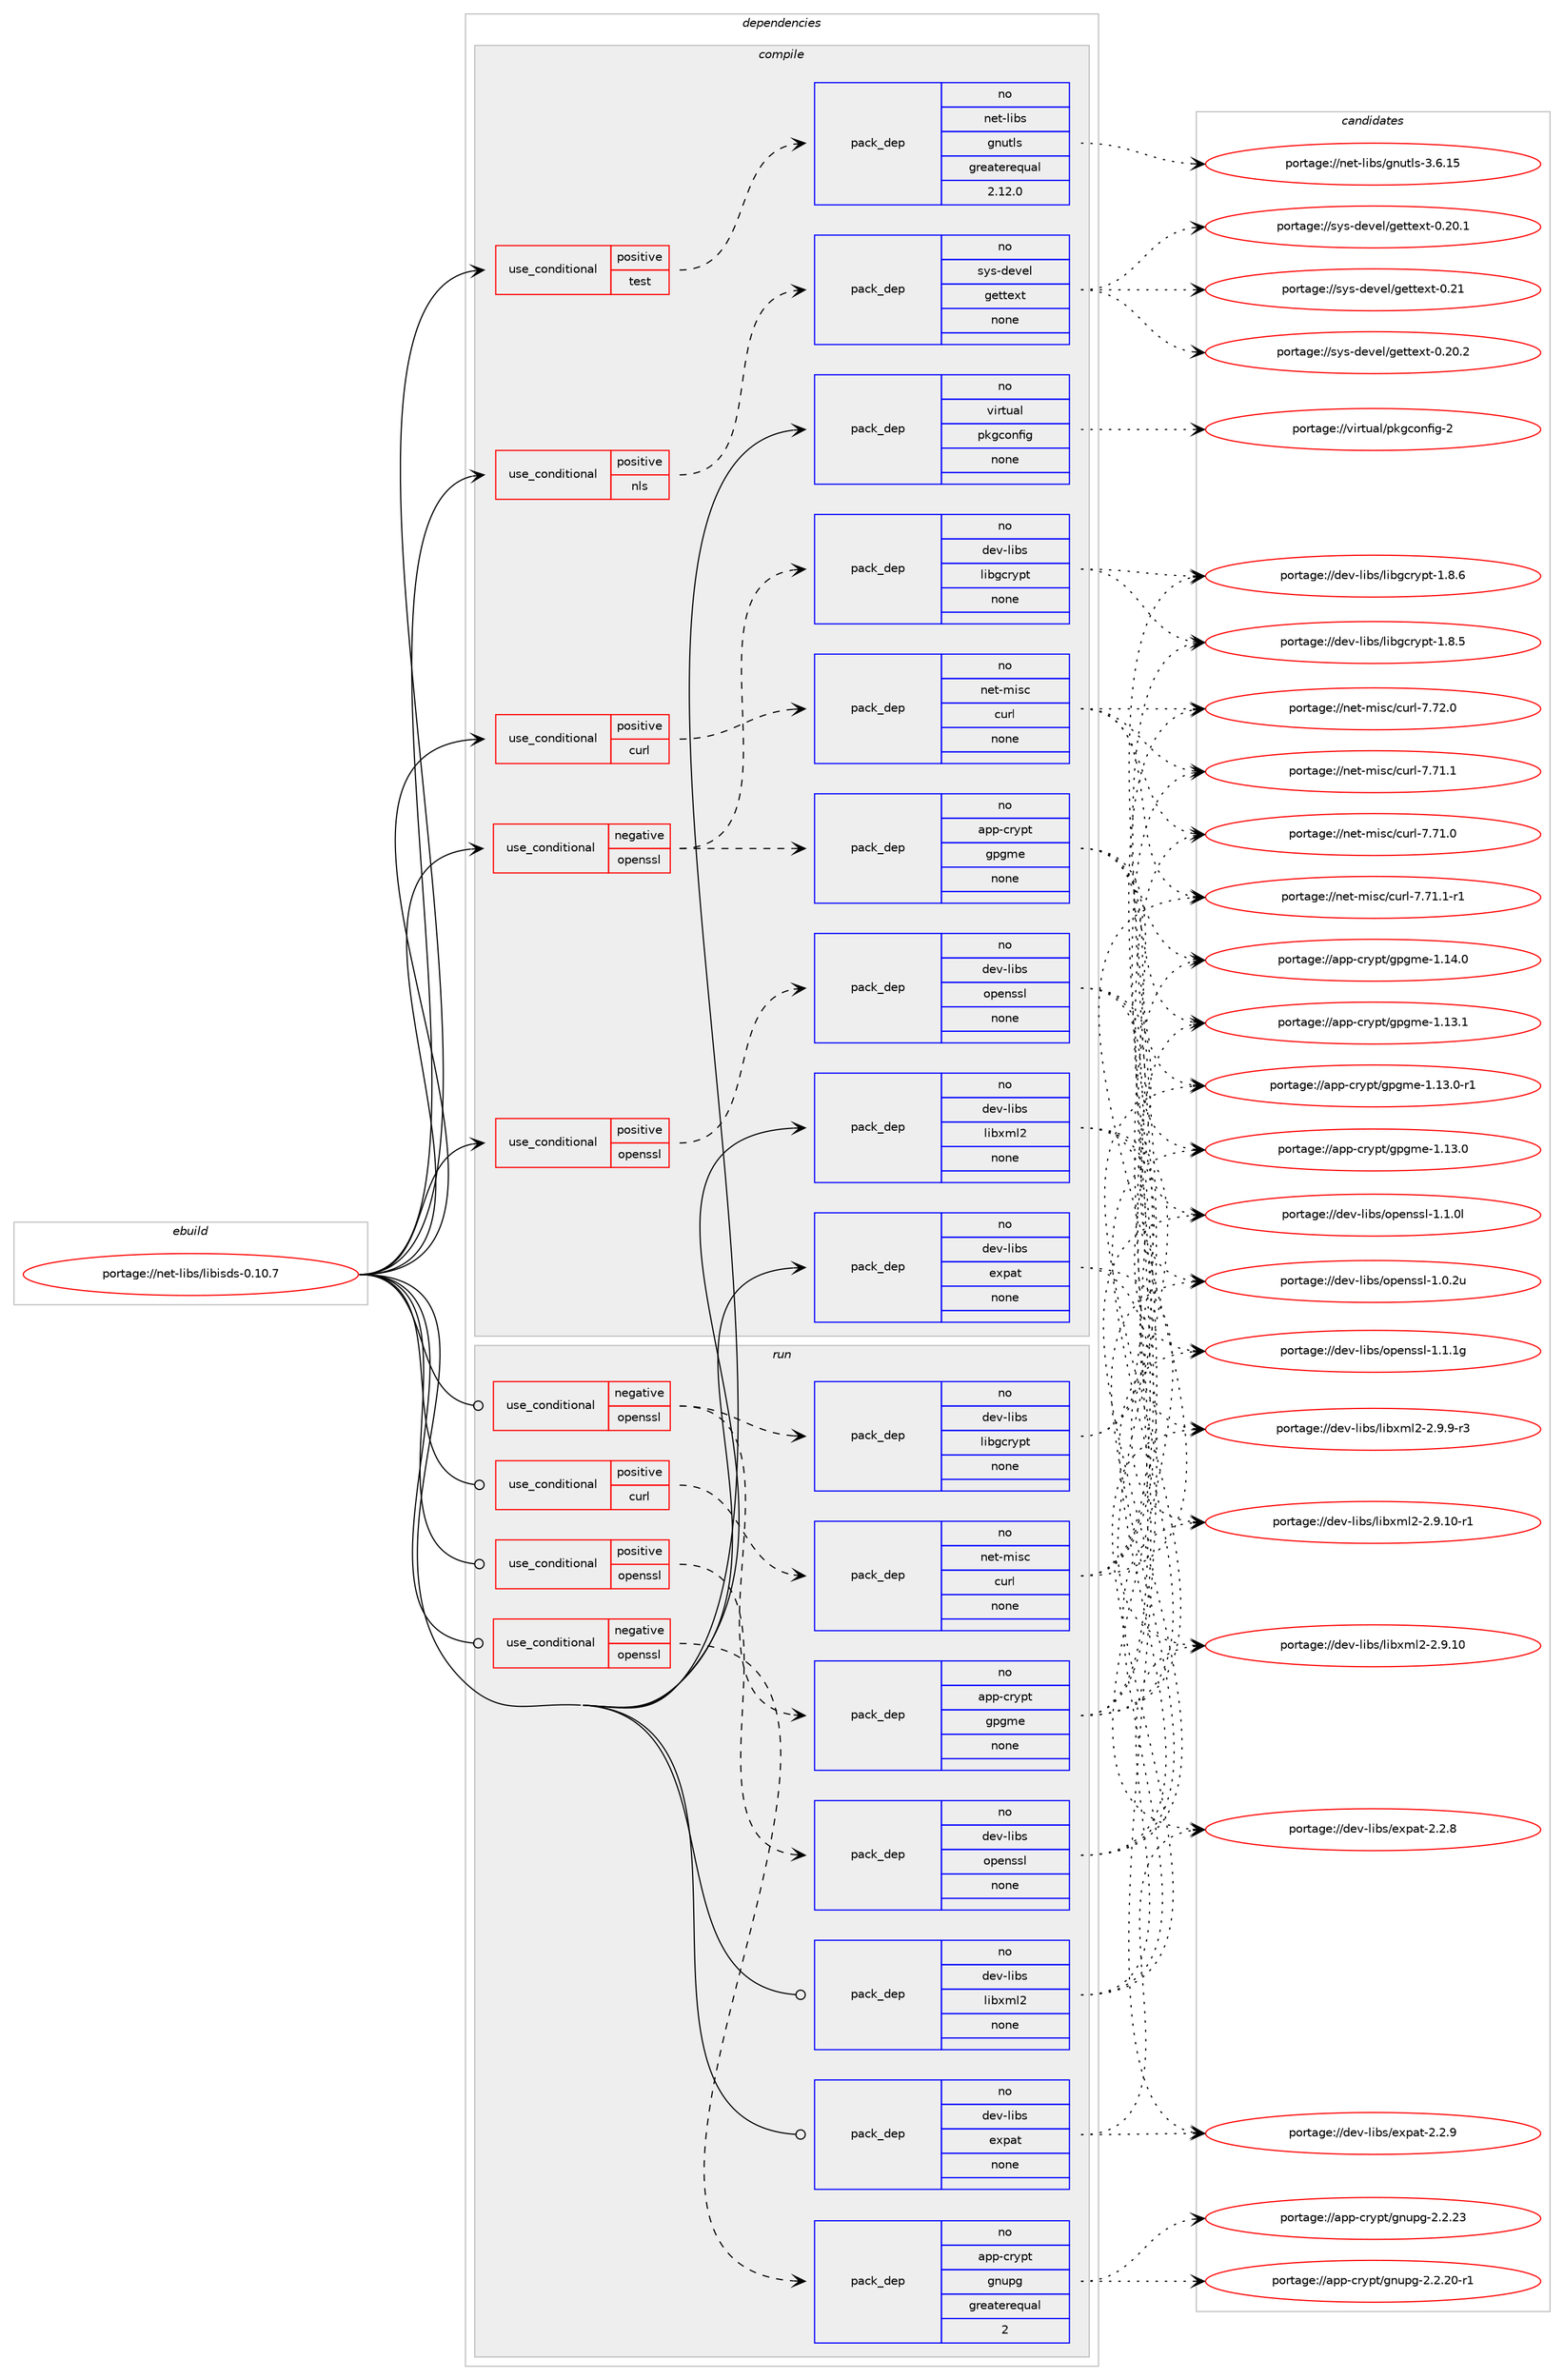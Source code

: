 digraph prolog {

# *************
# Graph options
# *************

newrank=true;
concentrate=true;
compound=true;
graph [rankdir=LR,fontname=Helvetica,fontsize=10,ranksep=1.5];#, ranksep=2.5, nodesep=0.2];
edge  [arrowhead=vee];
node  [fontname=Helvetica,fontsize=10];

# **********
# The ebuild
# **********

subgraph cluster_leftcol {
color=gray;
rank=same;
label=<<i>ebuild</i>>;
id [label="portage://net-libs/libisds-0.10.7", color=red, width=4, href="../net-libs/libisds-0.10.7.svg"];
}

# ****************
# The dependencies
# ****************

subgraph cluster_midcol {
color=gray;
label=<<i>dependencies</i>>;
subgraph cluster_compile {
fillcolor="#eeeeee";
style=filled;
label=<<i>compile</i>>;
subgraph cond608 {
dependency3829 [label=<<TABLE BORDER="0" CELLBORDER="1" CELLSPACING="0" CELLPADDING="4"><TR><TD ROWSPAN="3" CELLPADDING="10">use_conditional</TD></TR><TR><TD>negative</TD></TR><TR><TD>openssl</TD></TR></TABLE>>, shape=none, color=red];
subgraph pack3171 {
dependency3830 [label=<<TABLE BORDER="0" CELLBORDER="1" CELLSPACING="0" CELLPADDING="4" WIDTH="220"><TR><TD ROWSPAN="6" CELLPADDING="30">pack_dep</TD></TR><TR><TD WIDTH="110">no</TD></TR><TR><TD>app-crypt</TD></TR><TR><TD>gpgme</TD></TR><TR><TD>none</TD></TR><TR><TD></TD></TR></TABLE>>, shape=none, color=blue];
}
dependency3829:e -> dependency3830:w [weight=20,style="dashed",arrowhead="vee"];
subgraph pack3172 {
dependency3831 [label=<<TABLE BORDER="0" CELLBORDER="1" CELLSPACING="0" CELLPADDING="4" WIDTH="220"><TR><TD ROWSPAN="6" CELLPADDING="30">pack_dep</TD></TR><TR><TD WIDTH="110">no</TD></TR><TR><TD>dev-libs</TD></TR><TR><TD>libgcrypt</TD></TR><TR><TD>none</TD></TR><TR><TD></TD></TR></TABLE>>, shape=none, color=blue];
}
dependency3829:e -> dependency3831:w [weight=20,style="dashed",arrowhead="vee"];
}
id:e -> dependency3829:w [weight=20,style="solid",arrowhead="vee"];
subgraph cond609 {
dependency3832 [label=<<TABLE BORDER="0" CELLBORDER="1" CELLSPACING="0" CELLPADDING="4"><TR><TD ROWSPAN="3" CELLPADDING="10">use_conditional</TD></TR><TR><TD>positive</TD></TR><TR><TD>curl</TD></TR></TABLE>>, shape=none, color=red];
subgraph pack3173 {
dependency3833 [label=<<TABLE BORDER="0" CELLBORDER="1" CELLSPACING="0" CELLPADDING="4" WIDTH="220"><TR><TD ROWSPAN="6" CELLPADDING="30">pack_dep</TD></TR><TR><TD WIDTH="110">no</TD></TR><TR><TD>net-misc</TD></TR><TR><TD>curl</TD></TR><TR><TD>none</TD></TR><TR><TD></TD></TR></TABLE>>, shape=none, color=blue];
}
dependency3832:e -> dependency3833:w [weight=20,style="dashed",arrowhead="vee"];
}
id:e -> dependency3832:w [weight=20,style="solid",arrowhead="vee"];
subgraph cond610 {
dependency3834 [label=<<TABLE BORDER="0" CELLBORDER="1" CELLSPACING="0" CELLPADDING="4"><TR><TD ROWSPAN="3" CELLPADDING="10">use_conditional</TD></TR><TR><TD>positive</TD></TR><TR><TD>nls</TD></TR></TABLE>>, shape=none, color=red];
subgraph pack3174 {
dependency3835 [label=<<TABLE BORDER="0" CELLBORDER="1" CELLSPACING="0" CELLPADDING="4" WIDTH="220"><TR><TD ROWSPAN="6" CELLPADDING="30">pack_dep</TD></TR><TR><TD WIDTH="110">no</TD></TR><TR><TD>sys-devel</TD></TR><TR><TD>gettext</TD></TR><TR><TD>none</TD></TR><TR><TD></TD></TR></TABLE>>, shape=none, color=blue];
}
dependency3834:e -> dependency3835:w [weight=20,style="dashed",arrowhead="vee"];
}
id:e -> dependency3834:w [weight=20,style="solid",arrowhead="vee"];
subgraph cond611 {
dependency3836 [label=<<TABLE BORDER="0" CELLBORDER="1" CELLSPACING="0" CELLPADDING="4"><TR><TD ROWSPAN="3" CELLPADDING="10">use_conditional</TD></TR><TR><TD>positive</TD></TR><TR><TD>openssl</TD></TR></TABLE>>, shape=none, color=red];
subgraph pack3175 {
dependency3837 [label=<<TABLE BORDER="0" CELLBORDER="1" CELLSPACING="0" CELLPADDING="4" WIDTH="220"><TR><TD ROWSPAN="6" CELLPADDING="30">pack_dep</TD></TR><TR><TD WIDTH="110">no</TD></TR><TR><TD>dev-libs</TD></TR><TR><TD>openssl</TD></TR><TR><TD>none</TD></TR><TR><TD></TD></TR></TABLE>>, shape=none, color=blue];
}
dependency3836:e -> dependency3837:w [weight=20,style="dashed",arrowhead="vee"];
}
id:e -> dependency3836:w [weight=20,style="solid",arrowhead="vee"];
subgraph cond612 {
dependency3838 [label=<<TABLE BORDER="0" CELLBORDER="1" CELLSPACING="0" CELLPADDING="4"><TR><TD ROWSPAN="3" CELLPADDING="10">use_conditional</TD></TR><TR><TD>positive</TD></TR><TR><TD>test</TD></TR></TABLE>>, shape=none, color=red];
subgraph pack3176 {
dependency3839 [label=<<TABLE BORDER="0" CELLBORDER="1" CELLSPACING="0" CELLPADDING="4" WIDTH="220"><TR><TD ROWSPAN="6" CELLPADDING="30">pack_dep</TD></TR><TR><TD WIDTH="110">no</TD></TR><TR><TD>net-libs</TD></TR><TR><TD>gnutls</TD></TR><TR><TD>greaterequal</TD></TR><TR><TD>2.12.0</TD></TR></TABLE>>, shape=none, color=blue];
}
dependency3838:e -> dependency3839:w [weight=20,style="dashed",arrowhead="vee"];
}
id:e -> dependency3838:w [weight=20,style="solid",arrowhead="vee"];
subgraph pack3177 {
dependency3840 [label=<<TABLE BORDER="0" CELLBORDER="1" CELLSPACING="0" CELLPADDING="4" WIDTH="220"><TR><TD ROWSPAN="6" CELLPADDING="30">pack_dep</TD></TR><TR><TD WIDTH="110">no</TD></TR><TR><TD>dev-libs</TD></TR><TR><TD>expat</TD></TR><TR><TD>none</TD></TR><TR><TD></TD></TR></TABLE>>, shape=none, color=blue];
}
id:e -> dependency3840:w [weight=20,style="solid",arrowhead="vee"];
subgraph pack3178 {
dependency3841 [label=<<TABLE BORDER="0" CELLBORDER="1" CELLSPACING="0" CELLPADDING="4" WIDTH="220"><TR><TD ROWSPAN="6" CELLPADDING="30">pack_dep</TD></TR><TR><TD WIDTH="110">no</TD></TR><TR><TD>dev-libs</TD></TR><TR><TD>libxml2</TD></TR><TR><TD>none</TD></TR><TR><TD></TD></TR></TABLE>>, shape=none, color=blue];
}
id:e -> dependency3841:w [weight=20,style="solid",arrowhead="vee"];
subgraph pack3179 {
dependency3842 [label=<<TABLE BORDER="0" CELLBORDER="1" CELLSPACING="0" CELLPADDING="4" WIDTH="220"><TR><TD ROWSPAN="6" CELLPADDING="30">pack_dep</TD></TR><TR><TD WIDTH="110">no</TD></TR><TR><TD>virtual</TD></TR><TR><TD>pkgconfig</TD></TR><TR><TD>none</TD></TR><TR><TD></TD></TR></TABLE>>, shape=none, color=blue];
}
id:e -> dependency3842:w [weight=20,style="solid",arrowhead="vee"];
}
subgraph cluster_compileandrun {
fillcolor="#eeeeee";
style=filled;
label=<<i>compile and run</i>>;
}
subgraph cluster_run {
fillcolor="#eeeeee";
style=filled;
label=<<i>run</i>>;
subgraph cond613 {
dependency3843 [label=<<TABLE BORDER="0" CELLBORDER="1" CELLSPACING="0" CELLPADDING="4"><TR><TD ROWSPAN="3" CELLPADDING="10">use_conditional</TD></TR><TR><TD>negative</TD></TR><TR><TD>openssl</TD></TR></TABLE>>, shape=none, color=red];
subgraph pack3180 {
dependency3844 [label=<<TABLE BORDER="0" CELLBORDER="1" CELLSPACING="0" CELLPADDING="4" WIDTH="220"><TR><TD ROWSPAN="6" CELLPADDING="30">pack_dep</TD></TR><TR><TD WIDTH="110">no</TD></TR><TR><TD>app-crypt</TD></TR><TR><TD>gnupg</TD></TR><TR><TD>greaterequal</TD></TR><TR><TD>2</TD></TR></TABLE>>, shape=none, color=blue];
}
dependency3843:e -> dependency3844:w [weight=20,style="dashed",arrowhead="vee"];
}
id:e -> dependency3843:w [weight=20,style="solid",arrowhead="odot"];
subgraph cond614 {
dependency3845 [label=<<TABLE BORDER="0" CELLBORDER="1" CELLSPACING="0" CELLPADDING="4"><TR><TD ROWSPAN="3" CELLPADDING="10">use_conditional</TD></TR><TR><TD>negative</TD></TR><TR><TD>openssl</TD></TR></TABLE>>, shape=none, color=red];
subgraph pack3181 {
dependency3846 [label=<<TABLE BORDER="0" CELLBORDER="1" CELLSPACING="0" CELLPADDING="4" WIDTH="220"><TR><TD ROWSPAN="6" CELLPADDING="30">pack_dep</TD></TR><TR><TD WIDTH="110">no</TD></TR><TR><TD>app-crypt</TD></TR><TR><TD>gpgme</TD></TR><TR><TD>none</TD></TR><TR><TD></TD></TR></TABLE>>, shape=none, color=blue];
}
dependency3845:e -> dependency3846:w [weight=20,style="dashed",arrowhead="vee"];
subgraph pack3182 {
dependency3847 [label=<<TABLE BORDER="0" CELLBORDER="1" CELLSPACING="0" CELLPADDING="4" WIDTH="220"><TR><TD ROWSPAN="6" CELLPADDING="30">pack_dep</TD></TR><TR><TD WIDTH="110">no</TD></TR><TR><TD>dev-libs</TD></TR><TR><TD>libgcrypt</TD></TR><TR><TD>none</TD></TR><TR><TD></TD></TR></TABLE>>, shape=none, color=blue];
}
dependency3845:e -> dependency3847:w [weight=20,style="dashed",arrowhead="vee"];
}
id:e -> dependency3845:w [weight=20,style="solid",arrowhead="odot"];
subgraph cond615 {
dependency3848 [label=<<TABLE BORDER="0" CELLBORDER="1" CELLSPACING="0" CELLPADDING="4"><TR><TD ROWSPAN="3" CELLPADDING="10">use_conditional</TD></TR><TR><TD>positive</TD></TR><TR><TD>curl</TD></TR></TABLE>>, shape=none, color=red];
subgraph pack3183 {
dependency3849 [label=<<TABLE BORDER="0" CELLBORDER="1" CELLSPACING="0" CELLPADDING="4" WIDTH="220"><TR><TD ROWSPAN="6" CELLPADDING="30">pack_dep</TD></TR><TR><TD WIDTH="110">no</TD></TR><TR><TD>net-misc</TD></TR><TR><TD>curl</TD></TR><TR><TD>none</TD></TR><TR><TD></TD></TR></TABLE>>, shape=none, color=blue];
}
dependency3848:e -> dependency3849:w [weight=20,style="dashed",arrowhead="vee"];
}
id:e -> dependency3848:w [weight=20,style="solid",arrowhead="odot"];
subgraph cond616 {
dependency3850 [label=<<TABLE BORDER="0" CELLBORDER="1" CELLSPACING="0" CELLPADDING="4"><TR><TD ROWSPAN="3" CELLPADDING="10">use_conditional</TD></TR><TR><TD>positive</TD></TR><TR><TD>openssl</TD></TR></TABLE>>, shape=none, color=red];
subgraph pack3184 {
dependency3851 [label=<<TABLE BORDER="0" CELLBORDER="1" CELLSPACING="0" CELLPADDING="4" WIDTH="220"><TR><TD ROWSPAN="6" CELLPADDING="30">pack_dep</TD></TR><TR><TD WIDTH="110">no</TD></TR><TR><TD>dev-libs</TD></TR><TR><TD>openssl</TD></TR><TR><TD>none</TD></TR><TR><TD></TD></TR></TABLE>>, shape=none, color=blue];
}
dependency3850:e -> dependency3851:w [weight=20,style="dashed",arrowhead="vee"];
}
id:e -> dependency3850:w [weight=20,style="solid",arrowhead="odot"];
subgraph pack3185 {
dependency3852 [label=<<TABLE BORDER="0" CELLBORDER="1" CELLSPACING="0" CELLPADDING="4" WIDTH="220"><TR><TD ROWSPAN="6" CELLPADDING="30">pack_dep</TD></TR><TR><TD WIDTH="110">no</TD></TR><TR><TD>dev-libs</TD></TR><TR><TD>expat</TD></TR><TR><TD>none</TD></TR><TR><TD></TD></TR></TABLE>>, shape=none, color=blue];
}
id:e -> dependency3852:w [weight=20,style="solid",arrowhead="odot"];
subgraph pack3186 {
dependency3853 [label=<<TABLE BORDER="0" CELLBORDER="1" CELLSPACING="0" CELLPADDING="4" WIDTH="220"><TR><TD ROWSPAN="6" CELLPADDING="30">pack_dep</TD></TR><TR><TD WIDTH="110">no</TD></TR><TR><TD>dev-libs</TD></TR><TR><TD>libxml2</TD></TR><TR><TD>none</TD></TR><TR><TD></TD></TR></TABLE>>, shape=none, color=blue];
}
id:e -> dependency3853:w [weight=20,style="solid",arrowhead="odot"];
}
}

# **************
# The candidates
# **************

subgraph cluster_choices {
rank=same;
color=gray;
label=<<i>candidates</i>>;

subgraph choice3171 {
color=black;
nodesep=1;
choice9711211245991141211121164710311210310910145494649524648 [label="portage://app-crypt/gpgme-1.14.0", color=red, width=4,href="../app-crypt/gpgme-1.14.0.svg"];
choice9711211245991141211121164710311210310910145494649514649 [label="portage://app-crypt/gpgme-1.13.1", color=red, width=4,href="../app-crypt/gpgme-1.13.1.svg"];
choice97112112459911412111211647103112103109101454946495146484511449 [label="portage://app-crypt/gpgme-1.13.0-r1", color=red, width=4,href="../app-crypt/gpgme-1.13.0-r1.svg"];
choice9711211245991141211121164710311210310910145494649514648 [label="portage://app-crypt/gpgme-1.13.0", color=red, width=4,href="../app-crypt/gpgme-1.13.0.svg"];
dependency3830:e -> choice9711211245991141211121164710311210310910145494649524648:w [style=dotted,weight="100"];
dependency3830:e -> choice9711211245991141211121164710311210310910145494649514649:w [style=dotted,weight="100"];
dependency3830:e -> choice97112112459911412111211647103112103109101454946495146484511449:w [style=dotted,weight="100"];
dependency3830:e -> choice9711211245991141211121164710311210310910145494649514648:w [style=dotted,weight="100"];
}
subgraph choice3172 {
color=black;
nodesep=1;
choice1001011184510810598115471081059810399114121112116454946564654 [label="portage://dev-libs/libgcrypt-1.8.6", color=red, width=4,href="../dev-libs/libgcrypt-1.8.6.svg"];
choice1001011184510810598115471081059810399114121112116454946564653 [label="portage://dev-libs/libgcrypt-1.8.5", color=red, width=4,href="../dev-libs/libgcrypt-1.8.5.svg"];
dependency3831:e -> choice1001011184510810598115471081059810399114121112116454946564654:w [style=dotted,weight="100"];
dependency3831:e -> choice1001011184510810598115471081059810399114121112116454946564653:w [style=dotted,weight="100"];
}
subgraph choice3173 {
color=black;
nodesep=1;
choice1101011164510910511599479911711410845554655504648 [label="portage://net-misc/curl-7.72.0", color=red, width=4,href="../net-misc/curl-7.72.0.svg"];
choice11010111645109105115994799117114108455546554946494511449 [label="portage://net-misc/curl-7.71.1-r1", color=red, width=4,href="../net-misc/curl-7.71.1-r1.svg"];
choice1101011164510910511599479911711410845554655494649 [label="portage://net-misc/curl-7.71.1", color=red, width=4,href="../net-misc/curl-7.71.1.svg"];
choice1101011164510910511599479911711410845554655494648 [label="portage://net-misc/curl-7.71.0", color=red, width=4,href="../net-misc/curl-7.71.0.svg"];
dependency3833:e -> choice1101011164510910511599479911711410845554655504648:w [style=dotted,weight="100"];
dependency3833:e -> choice11010111645109105115994799117114108455546554946494511449:w [style=dotted,weight="100"];
dependency3833:e -> choice1101011164510910511599479911711410845554655494649:w [style=dotted,weight="100"];
dependency3833:e -> choice1101011164510910511599479911711410845554655494648:w [style=dotted,weight="100"];
}
subgraph choice3174 {
color=black;
nodesep=1;
choice11512111545100101118101108471031011161161011201164548465049 [label="portage://sys-devel/gettext-0.21", color=red, width=4,href="../sys-devel/gettext-0.21.svg"];
choice115121115451001011181011084710310111611610112011645484650484650 [label="portage://sys-devel/gettext-0.20.2", color=red, width=4,href="../sys-devel/gettext-0.20.2.svg"];
choice115121115451001011181011084710310111611610112011645484650484649 [label="portage://sys-devel/gettext-0.20.1", color=red, width=4,href="../sys-devel/gettext-0.20.1.svg"];
dependency3835:e -> choice11512111545100101118101108471031011161161011201164548465049:w [style=dotted,weight="100"];
dependency3835:e -> choice115121115451001011181011084710310111611610112011645484650484650:w [style=dotted,weight="100"];
dependency3835:e -> choice115121115451001011181011084710310111611610112011645484650484649:w [style=dotted,weight="100"];
}
subgraph choice3175 {
color=black;
nodesep=1;
choice100101118451081059811547111112101110115115108454946494649103 [label="portage://dev-libs/openssl-1.1.1g", color=red, width=4,href="../dev-libs/openssl-1.1.1g.svg"];
choice100101118451081059811547111112101110115115108454946494648108 [label="portage://dev-libs/openssl-1.1.0l", color=red, width=4,href="../dev-libs/openssl-1.1.0l.svg"];
choice100101118451081059811547111112101110115115108454946484650117 [label="portage://dev-libs/openssl-1.0.2u", color=red, width=4,href="../dev-libs/openssl-1.0.2u.svg"];
dependency3837:e -> choice100101118451081059811547111112101110115115108454946494649103:w [style=dotted,weight="100"];
dependency3837:e -> choice100101118451081059811547111112101110115115108454946494648108:w [style=dotted,weight="100"];
dependency3837:e -> choice100101118451081059811547111112101110115115108454946484650117:w [style=dotted,weight="100"];
}
subgraph choice3176 {
color=black;
nodesep=1;
choice11010111645108105981154710311011711610811545514654464953 [label="portage://net-libs/gnutls-3.6.15", color=red, width=4,href="../net-libs/gnutls-3.6.15.svg"];
dependency3839:e -> choice11010111645108105981154710311011711610811545514654464953:w [style=dotted,weight="100"];
}
subgraph choice3177 {
color=black;
nodesep=1;
choice10010111845108105981154710112011297116455046504657 [label="portage://dev-libs/expat-2.2.9", color=red, width=4,href="../dev-libs/expat-2.2.9.svg"];
choice10010111845108105981154710112011297116455046504656 [label="portage://dev-libs/expat-2.2.8", color=red, width=4,href="../dev-libs/expat-2.2.8.svg"];
dependency3840:e -> choice10010111845108105981154710112011297116455046504657:w [style=dotted,weight="100"];
dependency3840:e -> choice10010111845108105981154710112011297116455046504656:w [style=dotted,weight="100"];
}
subgraph choice3178 {
color=black;
nodesep=1;
choice10010111845108105981154710810598120109108504550465746574511451 [label="portage://dev-libs/libxml2-2.9.9-r3", color=red, width=4,href="../dev-libs/libxml2-2.9.9-r3.svg"];
choice1001011184510810598115471081059812010910850455046574649484511449 [label="portage://dev-libs/libxml2-2.9.10-r1", color=red, width=4,href="../dev-libs/libxml2-2.9.10-r1.svg"];
choice100101118451081059811547108105981201091085045504657464948 [label="portage://dev-libs/libxml2-2.9.10", color=red, width=4,href="../dev-libs/libxml2-2.9.10.svg"];
dependency3841:e -> choice10010111845108105981154710810598120109108504550465746574511451:w [style=dotted,weight="100"];
dependency3841:e -> choice1001011184510810598115471081059812010910850455046574649484511449:w [style=dotted,weight="100"];
dependency3841:e -> choice100101118451081059811547108105981201091085045504657464948:w [style=dotted,weight="100"];
}
subgraph choice3179 {
color=black;
nodesep=1;
choice1181051141161179710847112107103991111101021051034550 [label="portage://virtual/pkgconfig-2", color=red, width=4,href="../virtual/pkgconfig-2.svg"];
dependency3842:e -> choice1181051141161179710847112107103991111101021051034550:w [style=dotted,weight="100"];
}
subgraph choice3180 {
color=black;
nodesep=1;
choice9711211245991141211121164710311011711210345504650465051 [label="portage://app-crypt/gnupg-2.2.23", color=red, width=4,href="../app-crypt/gnupg-2.2.23.svg"];
choice97112112459911412111211647103110117112103455046504650484511449 [label="portage://app-crypt/gnupg-2.2.20-r1", color=red, width=4,href="../app-crypt/gnupg-2.2.20-r1.svg"];
dependency3844:e -> choice9711211245991141211121164710311011711210345504650465051:w [style=dotted,weight="100"];
dependency3844:e -> choice97112112459911412111211647103110117112103455046504650484511449:w [style=dotted,weight="100"];
}
subgraph choice3181 {
color=black;
nodesep=1;
choice9711211245991141211121164710311210310910145494649524648 [label="portage://app-crypt/gpgme-1.14.0", color=red, width=4,href="../app-crypt/gpgme-1.14.0.svg"];
choice9711211245991141211121164710311210310910145494649514649 [label="portage://app-crypt/gpgme-1.13.1", color=red, width=4,href="../app-crypt/gpgme-1.13.1.svg"];
choice97112112459911412111211647103112103109101454946495146484511449 [label="portage://app-crypt/gpgme-1.13.0-r1", color=red, width=4,href="../app-crypt/gpgme-1.13.0-r1.svg"];
choice9711211245991141211121164710311210310910145494649514648 [label="portage://app-crypt/gpgme-1.13.0", color=red, width=4,href="../app-crypt/gpgme-1.13.0.svg"];
dependency3846:e -> choice9711211245991141211121164710311210310910145494649524648:w [style=dotted,weight="100"];
dependency3846:e -> choice9711211245991141211121164710311210310910145494649514649:w [style=dotted,weight="100"];
dependency3846:e -> choice97112112459911412111211647103112103109101454946495146484511449:w [style=dotted,weight="100"];
dependency3846:e -> choice9711211245991141211121164710311210310910145494649514648:w [style=dotted,weight="100"];
}
subgraph choice3182 {
color=black;
nodesep=1;
choice1001011184510810598115471081059810399114121112116454946564654 [label="portage://dev-libs/libgcrypt-1.8.6", color=red, width=4,href="../dev-libs/libgcrypt-1.8.6.svg"];
choice1001011184510810598115471081059810399114121112116454946564653 [label="portage://dev-libs/libgcrypt-1.8.5", color=red, width=4,href="../dev-libs/libgcrypt-1.8.5.svg"];
dependency3847:e -> choice1001011184510810598115471081059810399114121112116454946564654:w [style=dotted,weight="100"];
dependency3847:e -> choice1001011184510810598115471081059810399114121112116454946564653:w [style=dotted,weight="100"];
}
subgraph choice3183 {
color=black;
nodesep=1;
choice1101011164510910511599479911711410845554655504648 [label="portage://net-misc/curl-7.72.0", color=red, width=4,href="../net-misc/curl-7.72.0.svg"];
choice11010111645109105115994799117114108455546554946494511449 [label="portage://net-misc/curl-7.71.1-r1", color=red, width=4,href="../net-misc/curl-7.71.1-r1.svg"];
choice1101011164510910511599479911711410845554655494649 [label="portage://net-misc/curl-7.71.1", color=red, width=4,href="../net-misc/curl-7.71.1.svg"];
choice1101011164510910511599479911711410845554655494648 [label="portage://net-misc/curl-7.71.0", color=red, width=4,href="../net-misc/curl-7.71.0.svg"];
dependency3849:e -> choice1101011164510910511599479911711410845554655504648:w [style=dotted,weight="100"];
dependency3849:e -> choice11010111645109105115994799117114108455546554946494511449:w [style=dotted,weight="100"];
dependency3849:e -> choice1101011164510910511599479911711410845554655494649:w [style=dotted,weight="100"];
dependency3849:e -> choice1101011164510910511599479911711410845554655494648:w [style=dotted,weight="100"];
}
subgraph choice3184 {
color=black;
nodesep=1;
choice100101118451081059811547111112101110115115108454946494649103 [label="portage://dev-libs/openssl-1.1.1g", color=red, width=4,href="../dev-libs/openssl-1.1.1g.svg"];
choice100101118451081059811547111112101110115115108454946494648108 [label="portage://dev-libs/openssl-1.1.0l", color=red, width=4,href="../dev-libs/openssl-1.1.0l.svg"];
choice100101118451081059811547111112101110115115108454946484650117 [label="portage://dev-libs/openssl-1.0.2u", color=red, width=4,href="../dev-libs/openssl-1.0.2u.svg"];
dependency3851:e -> choice100101118451081059811547111112101110115115108454946494649103:w [style=dotted,weight="100"];
dependency3851:e -> choice100101118451081059811547111112101110115115108454946494648108:w [style=dotted,weight="100"];
dependency3851:e -> choice100101118451081059811547111112101110115115108454946484650117:w [style=dotted,weight="100"];
}
subgraph choice3185 {
color=black;
nodesep=1;
choice10010111845108105981154710112011297116455046504657 [label="portage://dev-libs/expat-2.2.9", color=red, width=4,href="../dev-libs/expat-2.2.9.svg"];
choice10010111845108105981154710112011297116455046504656 [label="portage://dev-libs/expat-2.2.8", color=red, width=4,href="../dev-libs/expat-2.2.8.svg"];
dependency3852:e -> choice10010111845108105981154710112011297116455046504657:w [style=dotted,weight="100"];
dependency3852:e -> choice10010111845108105981154710112011297116455046504656:w [style=dotted,weight="100"];
}
subgraph choice3186 {
color=black;
nodesep=1;
choice10010111845108105981154710810598120109108504550465746574511451 [label="portage://dev-libs/libxml2-2.9.9-r3", color=red, width=4,href="../dev-libs/libxml2-2.9.9-r3.svg"];
choice1001011184510810598115471081059812010910850455046574649484511449 [label="portage://dev-libs/libxml2-2.9.10-r1", color=red, width=4,href="../dev-libs/libxml2-2.9.10-r1.svg"];
choice100101118451081059811547108105981201091085045504657464948 [label="portage://dev-libs/libxml2-2.9.10", color=red, width=4,href="../dev-libs/libxml2-2.9.10.svg"];
dependency3853:e -> choice10010111845108105981154710810598120109108504550465746574511451:w [style=dotted,weight="100"];
dependency3853:e -> choice1001011184510810598115471081059812010910850455046574649484511449:w [style=dotted,weight="100"];
dependency3853:e -> choice100101118451081059811547108105981201091085045504657464948:w [style=dotted,weight="100"];
}
}

}
